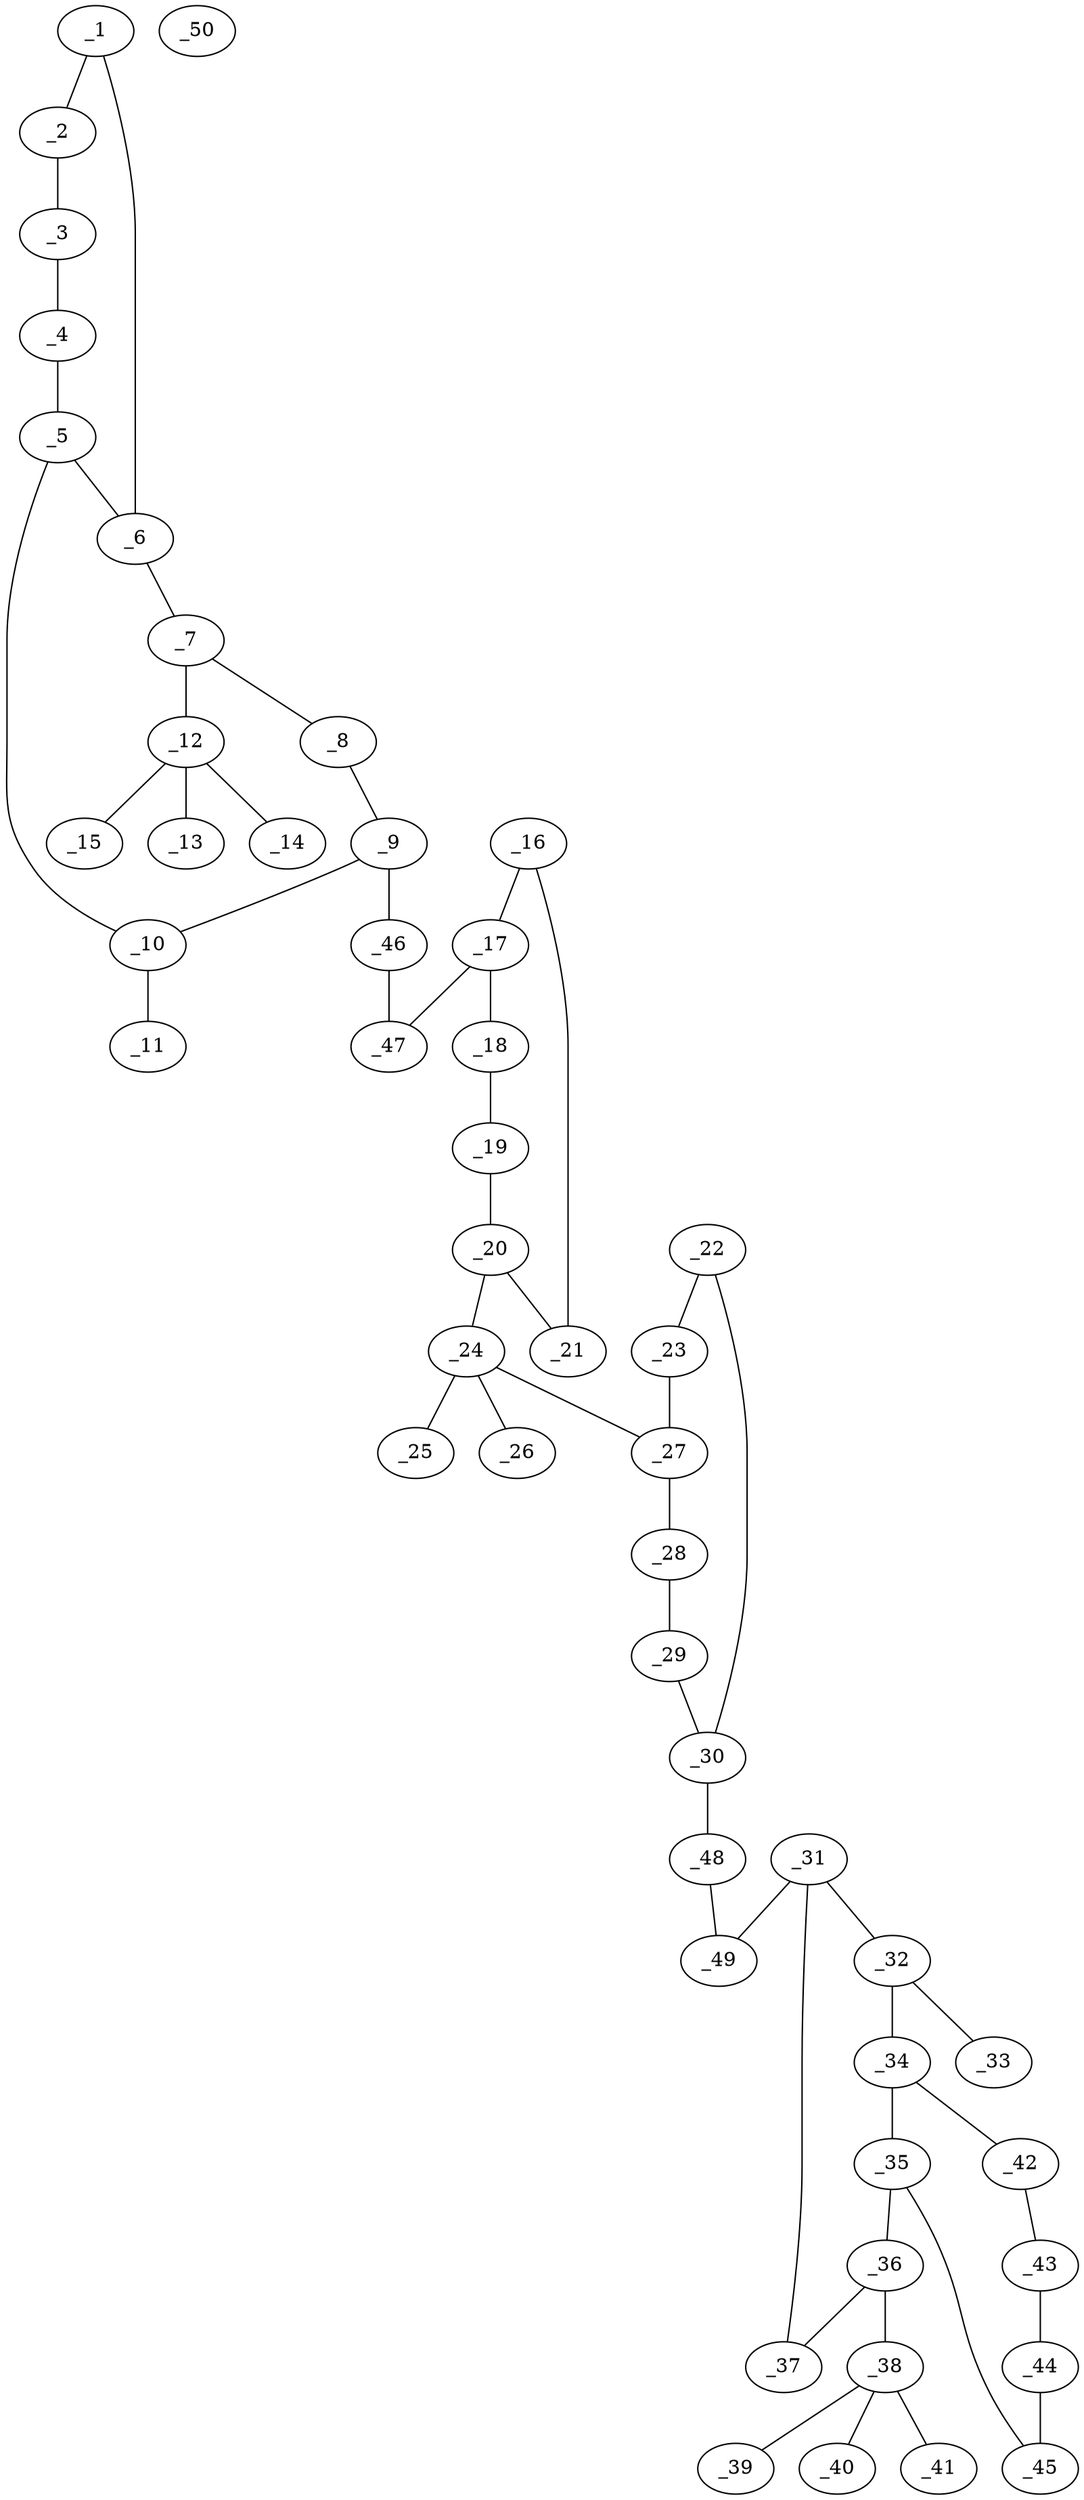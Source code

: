 graph molid638355 {
	_1	 [charge=0,
		chem=1,
		symbol="C  ",
		x="18.4545",
		y="-3.5"];
	_2	 [charge=0,
		chem=1,
		symbol="C  ",
		x="19.3205",
		y="-3"];
	_1 -- _2	 [valence=1];
	_6	 [charge=0,
		chem=1,
		symbol="C  ",
		x="17.5884",
		y="-3"];
	_1 -- _6	 [valence=2];
	_3	 [charge=0,
		chem=1,
		symbol="C  ",
		x="19.3205",
		y="-2"];
	_2 -- _3	 [valence=2];
	_4	 [charge=0,
		chem=4,
		symbol="N  ",
		x="18.4545",
		y="-1.5"];
	_3 -- _4	 [valence=1];
	_5	 [charge=0,
		chem=1,
		symbol="C  ",
		x="17.5884",
		y="-2"];
	_4 -- _5	 [valence=2];
	_5 -- _6	 [valence=1];
	_10	 [charge=0,
		chem=1,
		symbol="C  ",
		x="16.7224",
		y="-1.5"];
	_5 -- _10	 [valence=1];
	_7	 [charge=0,
		chem=1,
		symbol="C  ",
		x="16.7224",
		y="-3.5"];
	_6 -- _7	 [valence=1];
	_8	 [charge=0,
		chem=1,
		symbol="C  ",
		x="15.8564",
		y="-3"];
	_7 -- _8	 [valence=2];
	_12	 [charge=0,
		chem=5,
		symbol="S  ",
		x="16.7224",
		y="-4.5"];
	_7 -- _12	 [valence=1];
	_9	 [charge=0,
		chem=1,
		symbol="C  ",
		x="15.8564",
		y="-2"];
	_8 -- _9	 [valence=1];
	_9 -- _10	 [valence=2];
	_46	 [charge=0,
		chem=4,
		symbol="N  ",
		x="14.9904",
		y="-1.5"];
	_9 -- _46	 [valence=1];
	_11	 [charge=0,
		chem=2,
		symbol="O  ",
		x="16.7224",
		y="-0.5"];
	_10 -- _11	 [valence=1];
	_13	 [charge=0,
		chem=2,
		symbol="O  ",
		x="16.7224",
		y="-5.5"];
	_12 -- _13	 [valence=2];
	_14	 [charge=0,
		chem=2,
		symbol="O  ",
		x="17.7224",
		y="-4.5"];
	_12 -- _14	 [valence=2];
	_15	 [charge=0,
		chem=2,
		symbol="O  ",
		x="15.7224",
		y="-4.5"];
	_12 -- _15	 [valence=1];
	_16	 [charge=0,
		chem=1,
		symbol="C  ",
		x="12.3923",
		y="-2"];
	_17	 [charge=0,
		chem=1,
		symbol="C  ",
		x="13.2583",
		y="-1.5"];
	_16 -- _17	 [valence=2];
	_21	 [charge=0,
		chem=1,
		symbol="C  ",
		x="11.5263",
		y="-1.5"];
	_16 -- _21	 [valence=1];
	_18	 [charge=0,
		chem=1,
		symbol="C  ",
		x="13.2583",
		y="-0.5"];
	_17 -- _18	 [valence=1];
	_47	 [charge=0,
		chem=4,
		symbol="N  ",
		x="14.1243",
		y="-2"];
	_17 -- _47	 [valence=1];
	_19	 [charge=0,
		chem=1,
		symbol="C  ",
		x="12.3923",
		y=0];
	_18 -- _19	 [valence=2];
	_20	 [charge=0,
		chem=1,
		symbol="C  ",
		x="11.5263",
		y="-0.5"];
	_19 -- _20	 [valence=1];
	_20 -- _21	 [valence=2];
	_24	 [charge=0,
		chem=5,
		symbol="S  ",
		x="10.6602",
		y=0];
	_20 -- _24	 [valence=1];
	_22	 [charge=0,
		chem=1,
		symbol="C  ",
		x="8.9282",
		y=2];
	_23	 [charge=0,
		chem=1,
		symbol="C  ",
		x="9.7942",
		y="1.5"];
	_22 -- _23	 [valence=2];
	_30	 [charge=0,
		chem=1,
		symbol="C  ",
		x="8.0622",
		y="1.5"];
	_22 -- _30	 [valence=1];
	_27	 [charge=0,
		chem=1,
		symbol="C  ",
		x="9.7942",
		y="0.5"];
	_23 -- _27	 [valence=1];
	_25	 [charge=0,
		chem=2,
		symbol="O  ",
		x="10.1602",
		y="-0.866"];
	_24 -- _25	 [valence=2];
	_26	 [charge=0,
		chem=2,
		symbol="O  ",
		x="11.1602",
		y="0.866"];
	_24 -- _26	 [valence=2];
	_24 -- _27	 [valence=1];
	_28	 [charge=0,
		chem=1,
		symbol="C  ",
		x="8.9282",
		y=0];
	_27 -- _28	 [valence=2];
	_29	 [charge=0,
		chem=1,
		symbol="C  ",
		x="8.0622",
		y="0.5"];
	_28 -- _29	 [valence=1];
	_29 -- _30	 [valence=2];
	_48	 [charge=0,
		chem=4,
		symbol="N  ",
		x="7.1962",
		y=2];
	_30 -- _48	 [valence=1];
	_31	 [charge=0,
		chem=1,
		symbol="C  ",
		x="5.4641",
		y=2];
	_32	 [charge=0,
		chem=1,
		symbol="C  ",
		x="4.5981",
		y="1.5"];
	_31 -- _32	 [valence=1];
	_37	 [charge=0,
		chem=1,
		symbol="C  ",
		x="5.4641",
		y=3];
	_31 -- _37	 [valence=2];
	_49	 [charge=0,
		chem=4,
		symbol="N  ",
		x="6.3301",
		y="1.5"];
	_31 -- _49	 [valence=1];
	_33	 [charge=0,
		chem=2,
		symbol="O  ",
		x="4.5981",
		y="0.5"];
	_32 -- _33	 [valence=1];
	_34	 [charge=0,
		chem=1,
		symbol="C  ",
		x="3.732",
		y=2];
	_32 -- _34	 [valence=2];
	_35	 [charge=0,
		chem=1,
		symbol="C  ",
		x="3.7321",
		y=3];
	_34 -- _35	 [valence=1];
	_42	 [charge=0,
		chem=4,
		symbol="N  ",
		x="2.866",
		y="1.5"];
	_34 -- _42	 [valence=1];
	_36	 [charge=0,
		chem=1,
		symbol="C  ",
		x="4.5981",
		y="3.5"];
	_35 -- _36	 [valence=2];
	_45	 [charge=0,
		chem=1,
		symbol="C  ",
		x="2.866",
		y="3.5"];
	_35 -- _45	 [valence=1];
	_36 -- _37	 [valence=1];
	_38	 [charge=0,
		chem=5,
		symbol="S  ",
		x="4.5981",
		y="4.5"];
	_36 -- _38	 [valence=1];
	_39	 [charge=0,
		chem=2,
		symbol="O  ",
		x="4.5981",
		y="5.5"];
	_38 -- _39	 [valence=2];
	_40	 [charge=0,
		chem=2,
		symbol="O  ",
		x="3.5981",
		y="4.5"];
	_38 -- _40	 [valence=2];
	_41	 [charge=0,
		chem=2,
		symbol="O  ",
		x="5.5981",
		y="4.5"];
	_38 -- _41	 [valence=1];
	_43	 [charge=0,
		chem=1,
		symbol="C  ",
		x=2,
		y=2];
	_42 -- _43	 [valence=2];
	_44	 [charge=0,
		chem=1,
		symbol="C  ",
		x=2,
		y=3];
	_43 -- _44	 [valence=1];
	_44 -- _45	 [valence=2];
	_46 -- _47	 [valence=2];
	_48 -- _49	 [valence=2];
	_50	 [charge=0,
		chem=29,
		symbol="Na ",
		x="21.3205",
		y=0];
}

